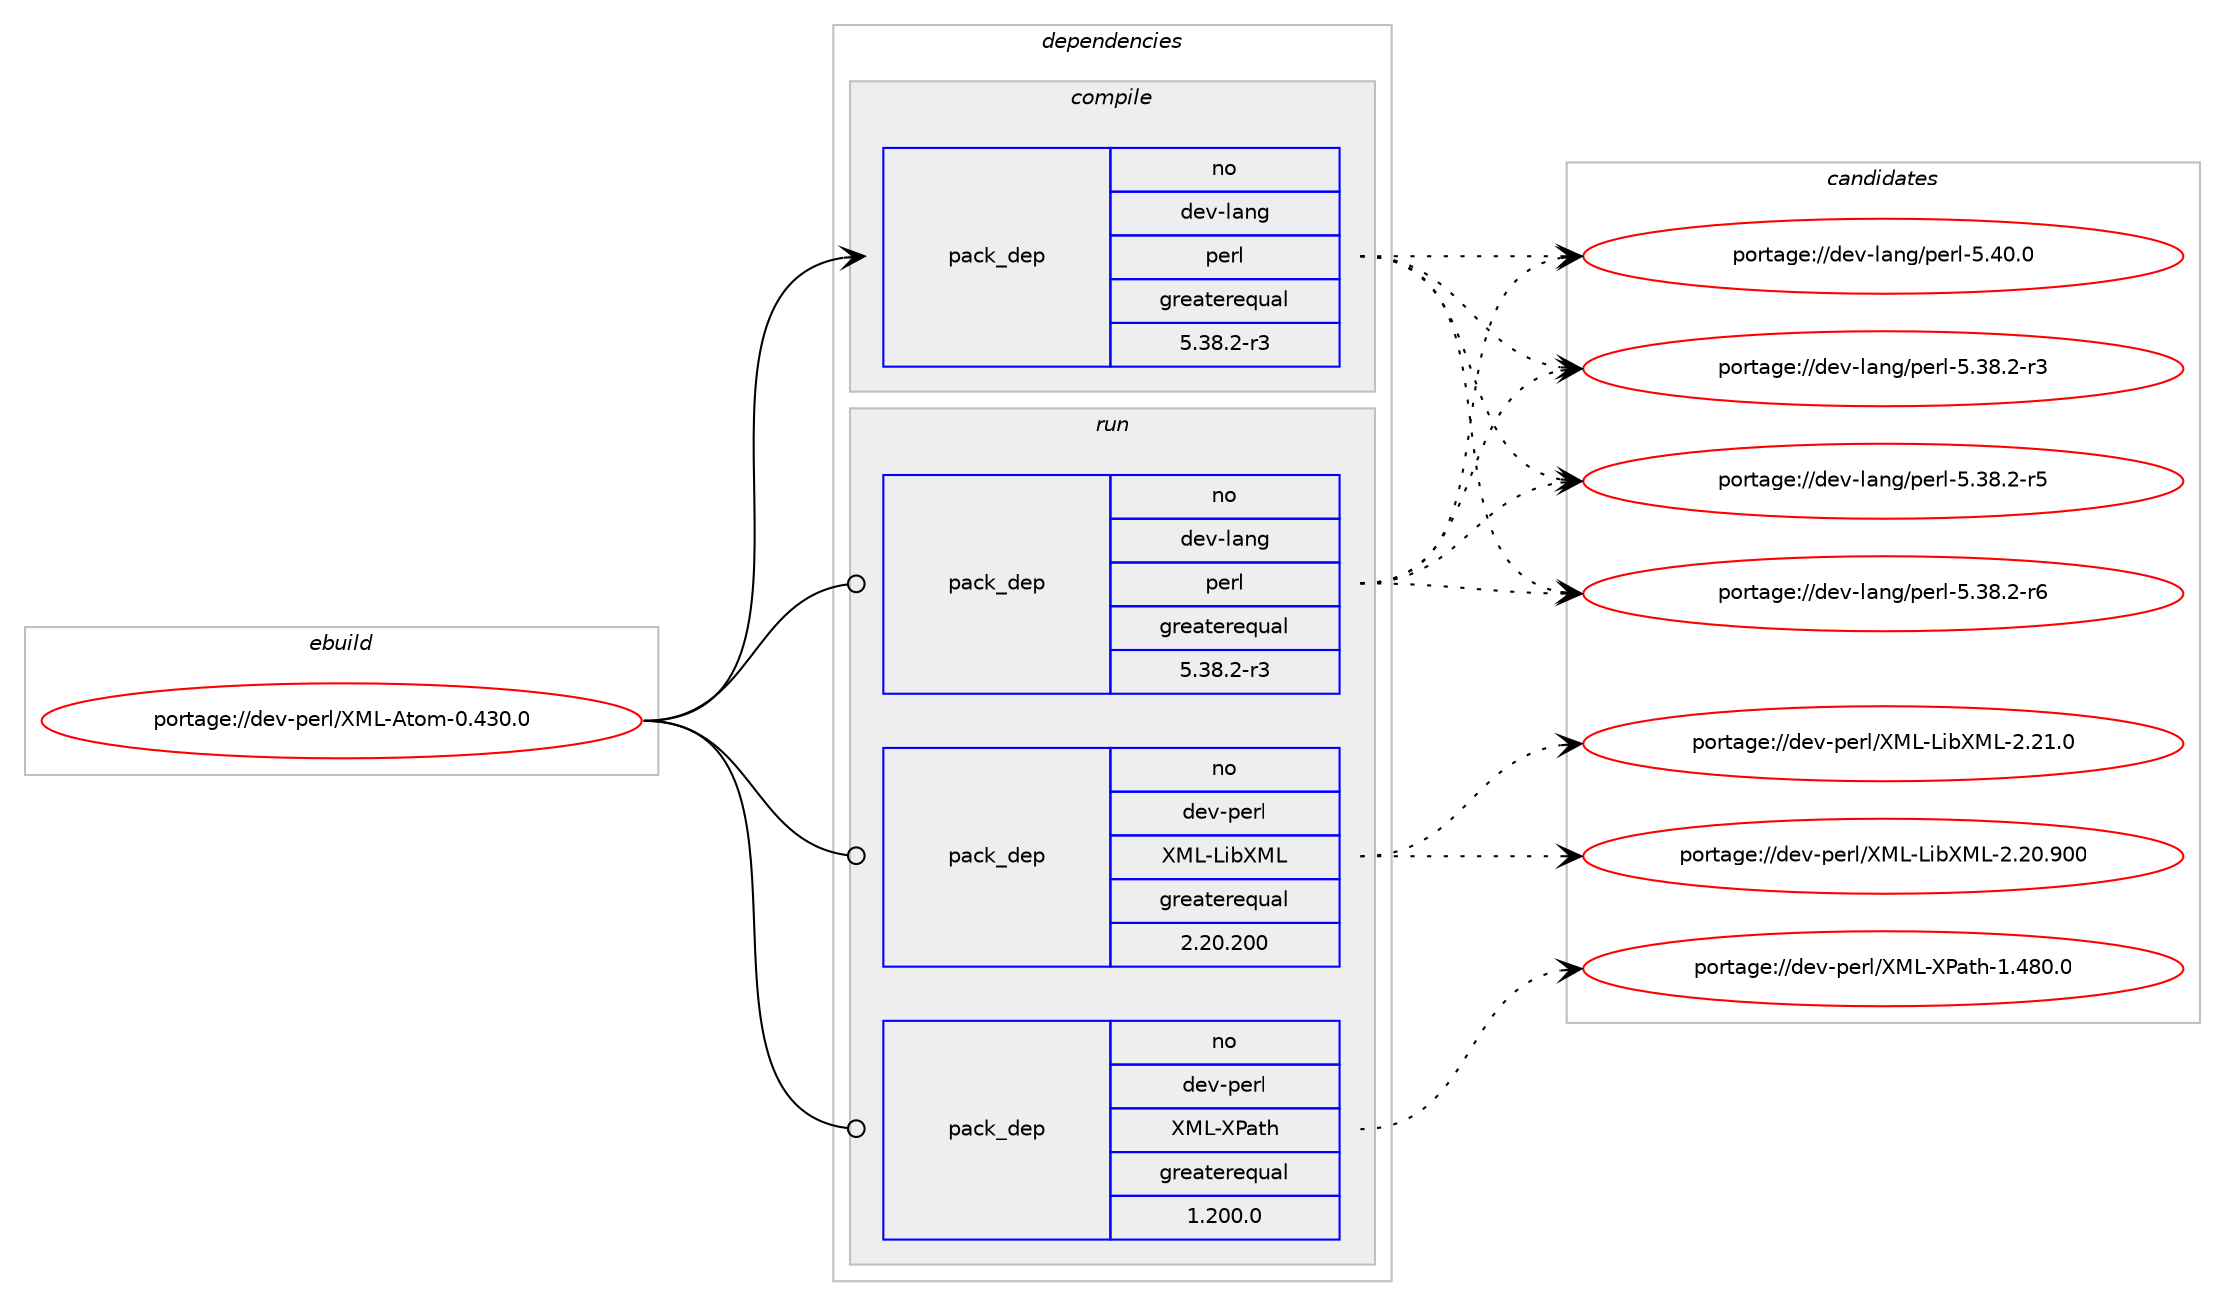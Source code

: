 digraph prolog {

# *************
# Graph options
# *************

newrank=true;
concentrate=true;
compound=true;
graph [rankdir=LR,fontname=Helvetica,fontsize=10,ranksep=1.5];#, ranksep=2.5, nodesep=0.2];
edge  [arrowhead=vee];
node  [fontname=Helvetica,fontsize=10];

# **********
# The ebuild
# **********

subgraph cluster_leftcol {
color=gray;
rank=same;
label=<<i>ebuild</i>>;
id [label="portage://dev-perl/XML-Atom-0.430.0", color=red, width=4, href="../dev-perl/XML-Atom-0.430.0.svg"];
}

# ****************
# The dependencies
# ****************

subgraph cluster_midcol {
color=gray;
label=<<i>dependencies</i>>;
subgraph cluster_compile {
fillcolor="#eeeeee";
style=filled;
label=<<i>compile</i>>;
subgraph pack39112 {
dependency69476 [label=<<TABLE BORDER="0" CELLBORDER="1" CELLSPACING="0" CELLPADDING="4" WIDTH="220"><TR><TD ROWSPAN="6" CELLPADDING="30">pack_dep</TD></TR><TR><TD WIDTH="110">no</TD></TR><TR><TD>dev-lang</TD></TR><TR><TD>perl</TD></TR><TR><TD>greaterequal</TD></TR><TR><TD>5.38.2-r3</TD></TR></TABLE>>, shape=none, color=blue];
}
id:e -> dependency69476:w [weight=20,style="solid",arrowhead="vee"];
}
subgraph cluster_compileandrun {
fillcolor="#eeeeee";
style=filled;
label=<<i>compile and run</i>>;
}
subgraph cluster_run {
fillcolor="#eeeeee";
style=filled;
label=<<i>run</i>>;
subgraph pack39113 {
dependency69477 [label=<<TABLE BORDER="0" CELLBORDER="1" CELLSPACING="0" CELLPADDING="4" WIDTH="220"><TR><TD ROWSPAN="6" CELLPADDING="30">pack_dep</TD></TR><TR><TD WIDTH="110">no</TD></TR><TR><TD>dev-lang</TD></TR><TR><TD>perl</TD></TR><TR><TD>greaterequal</TD></TR><TR><TD>5.38.2-r3</TD></TR></TABLE>>, shape=none, color=blue];
}
id:e -> dependency69477:w [weight=20,style="solid",arrowhead="odot"];
# *** BEGIN UNKNOWN DEPENDENCY TYPE (TODO) ***
# id -> package_dependency(portage://dev-perl/XML-Atom-0.430.0,run,no,dev-lang,perl,none,[,,],any_same_slot,[])
# *** END UNKNOWN DEPENDENCY TYPE (TODO) ***

# *** BEGIN UNKNOWN DEPENDENCY TYPE (TODO) ***
# id -> package_dependency(portage://dev-perl/XML-Atom-0.430.0,run,no,dev-perl,Class-Data-Inheritable,none,[,,],[],[])
# *** END UNKNOWN DEPENDENCY TYPE (TODO) ***

# *** BEGIN UNKNOWN DEPENDENCY TYPE (TODO) ***
# id -> package_dependency(portage://dev-perl/XML-Atom-0.430.0,run,no,dev-perl,DateTime,none,[,,],[],[])
# *** END UNKNOWN DEPENDENCY TYPE (TODO) ***

# *** BEGIN UNKNOWN DEPENDENCY TYPE (TODO) ***
# id -> package_dependency(portage://dev-perl/XML-Atom-0.430.0,run,no,dev-perl,DateTime-TimeZone,none,[,,],[],[])
# *** END UNKNOWN DEPENDENCY TYPE (TODO) ***

# *** BEGIN UNKNOWN DEPENDENCY TYPE (TODO) ***
# id -> package_dependency(portage://dev-perl/XML-Atom-0.430.0,run,no,dev-perl,LWP-Authen-Wsse,none,[,,],[],[])
# *** END UNKNOWN DEPENDENCY TYPE (TODO) ***

# *** BEGIN UNKNOWN DEPENDENCY TYPE (TODO) ***
# id -> package_dependency(portage://dev-perl/XML-Atom-0.430.0,run,no,dev-perl,URI,none,[,,],[],[])
# *** END UNKNOWN DEPENDENCY TYPE (TODO) ***

subgraph pack39114 {
dependency69478 [label=<<TABLE BORDER="0" CELLBORDER="1" CELLSPACING="0" CELLPADDING="4" WIDTH="220"><TR><TD ROWSPAN="6" CELLPADDING="30">pack_dep</TD></TR><TR><TD WIDTH="110">no</TD></TR><TR><TD>dev-perl</TD></TR><TR><TD>XML-LibXML</TD></TR><TR><TD>greaterequal</TD></TR><TR><TD>2.20.200</TD></TR></TABLE>>, shape=none, color=blue];
}
id:e -> dependency69478:w [weight=20,style="solid",arrowhead="odot"];
subgraph pack39115 {
dependency69479 [label=<<TABLE BORDER="0" CELLBORDER="1" CELLSPACING="0" CELLPADDING="4" WIDTH="220"><TR><TD ROWSPAN="6" CELLPADDING="30">pack_dep</TD></TR><TR><TD WIDTH="110">no</TD></TR><TR><TD>dev-perl</TD></TR><TR><TD>XML-XPath</TD></TR><TR><TD>greaterequal</TD></TR><TR><TD>1.200.0</TD></TR></TABLE>>, shape=none, color=blue];
}
id:e -> dependency69479:w [weight=20,style="solid",arrowhead="odot"];
# *** BEGIN UNKNOWN DEPENDENCY TYPE (TODO) ***
# id -> package_dependency(portage://dev-perl/XML-Atom-0.430.0,run,no,dev-perl,libwww-perl,none,[,,],[],[])
# *** END UNKNOWN DEPENDENCY TYPE (TODO) ***

# *** BEGIN UNKNOWN DEPENDENCY TYPE (TODO) ***
# id -> package_dependency(portage://dev-perl/XML-Atom-0.430.0,run,no,virtual,perl-MIME-Base64,none,[,,],[],[])
# *** END UNKNOWN DEPENDENCY TYPE (TODO) ***

}
}

# **************
# The candidates
# **************

subgraph cluster_choices {
rank=same;
color=gray;
label=<<i>candidates</i>>;

subgraph choice39112 {
color=black;
nodesep=1;
choice100101118451089711010347112101114108455346515646504511451 [label="portage://dev-lang/perl-5.38.2-r3", color=red, width=4,href="../dev-lang/perl-5.38.2-r3.svg"];
choice100101118451089711010347112101114108455346515646504511453 [label="portage://dev-lang/perl-5.38.2-r5", color=red, width=4,href="../dev-lang/perl-5.38.2-r5.svg"];
choice100101118451089711010347112101114108455346515646504511454 [label="portage://dev-lang/perl-5.38.2-r6", color=red, width=4,href="../dev-lang/perl-5.38.2-r6.svg"];
choice10010111845108971101034711210111410845534652484648 [label="portage://dev-lang/perl-5.40.0", color=red, width=4,href="../dev-lang/perl-5.40.0.svg"];
dependency69476:e -> choice100101118451089711010347112101114108455346515646504511451:w [style=dotted,weight="100"];
dependency69476:e -> choice100101118451089711010347112101114108455346515646504511453:w [style=dotted,weight="100"];
dependency69476:e -> choice100101118451089711010347112101114108455346515646504511454:w [style=dotted,weight="100"];
dependency69476:e -> choice10010111845108971101034711210111410845534652484648:w [style=dotted,weight="100"];
}
subgraph choice39113 {
color=black;
nodesep=1;
choice100101118451089711010347112101114108455346515646504511451 [label="portage://dev-lang/perl-5.38.2-r3", color=red, width=4,href="../dev-lang/perl-5.38.2-r3.svg"];
choice100101118451089711010347112101114108455346515646504511453 [label="portage://dev-lang/perl-5.38.2-r5", color=red, width=4,href="../dev-lang/perl-5.38.2-r5.svg"];
choice100101118451089711010347112101114108455346515646504511454 [label="portage://dev-lang/perl-5.38.2-r6", color=red, width=4,href="../dev-lang/perl-5.38.2-r6.svg"];
choice10010111845108971101034711210111410845534652484648 [label="portage://dev-lang/perl-5.40.0", color=red, width=4,href="../dev-lang/perl-5.40.0.svg"];
dependency69477:e -> choice100101118451089711010347112101114108455346515646504511451:w [style=dotted,weight="100"];
dependency69477:e -> choice100101118451089711010347112101114108455346515646504511453:w [style=dotted,weight="100"];
dependency69477:e -> choice100101118451089711010347112101114108455346515646504511454:w [style=dotted,weight="100"];
dependency69477:e -> choice10010111845108971101034711210111410845534652484648:w [style=dotted,weight="100"];
}
subgraph choice39114 {
color=black;
nodesep=1;
choice1001011184511210111410847887776457610598887776455046504846574848 [label="portage://dev-perl/XML-LibXML-2.20.900", color=red, width=4,href="../dev-perl/XML-LibXML-2.20.900.svg"];
choice100101118451121011141084788777645761059888777645504650494648 [label="portage://dev-perl/XML-LibXML-2.21.0", color=red, width=4,href="../dev-perl/XML-LibXML-2.21.0.svg"];
dependency69478:e -> choice1001011184511210111410847887776457610598887776455046504846574848:w [style=dotted,weight="100"];
dependency69478:e -> choice100101118451121011141084788777645761059888777645504650494648:w [style=dotted,weight="100"];
}
subgraph choice39115 {
color=black;
nodesep=1;
choice1001011184511210111410847887776458880971161044549465256484648 [label="portage://dev-perl/XML-XPath-1.480.0", color=red, width=4,href="../dev-perl/XML-XPath-1.480.0.svg"];
dependency69479:e -> choice1001011184511210111410847887776458880971161044549465256484648:w [style=dotted,weight="100"];
}
}

}
